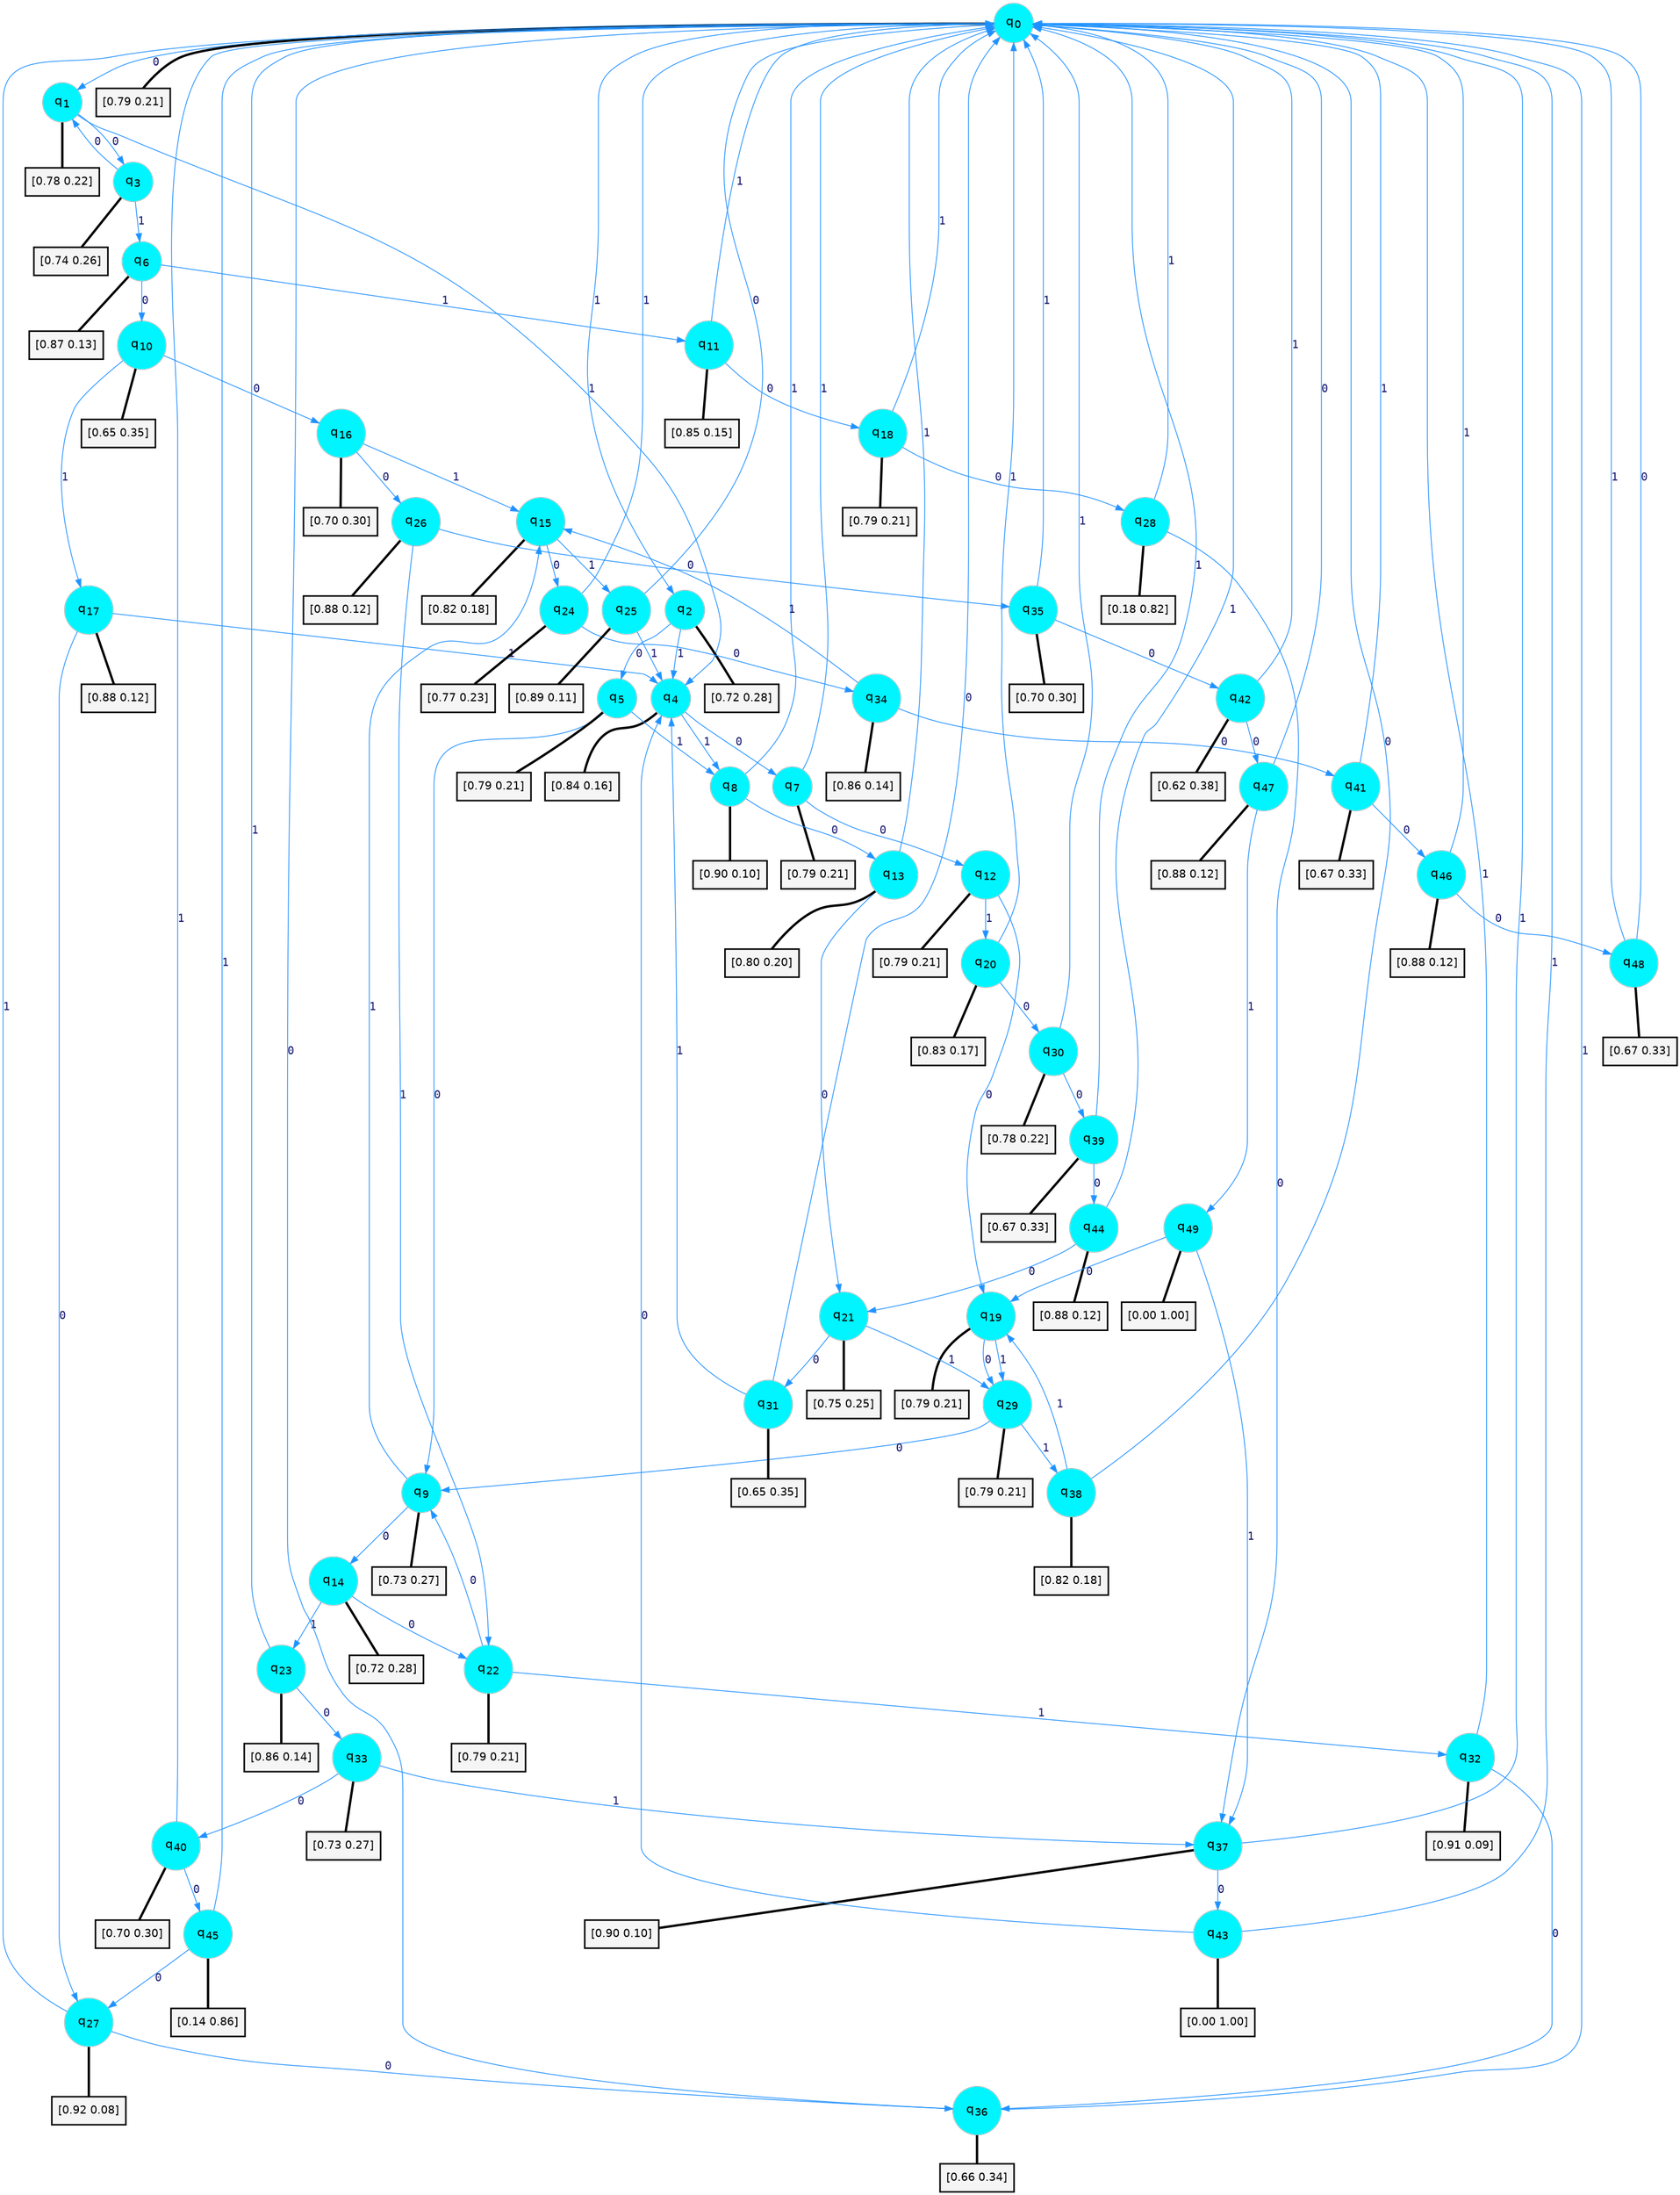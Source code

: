 digraph G {
graph [
bgcolor=transparent, dpi=300, rankdir=TD, size="40,25"];
node [
color=gray, fillcolor=turquoise1, fontcolor=black, fontname=Helvetica, fontsize=16, fontweight=bold, shape=circle, style=filled];
edge [
arrowsize=1, color=dodgerblue1, fontcolor=midnightblue, fontname=courier, fontweight=bold, penwidth=1, style=solid, weight=20];
0[label=<q<SUB>0</SUB>>];
1[label=<q<SUB>1</SUB>>];
2[label=<q<SUB>2</SUB>>];
3[label=<q<SUB>3</SUB>>];
4[label=<q<SUB>4</SUB>>];
5[label=<q<SUB>5</SUB>>];
6[label=<q<SUB>6</SUB>>];
7[label=<q<SUB>7</SUB>>];
8[label=<q<SUB>8</SUB>>];
9[label=<q<SUB>9</SUB>>];
10[label=<q<SUB>10</SUB>>];
11[label=<q<SUB>11</SUB>>];
12[label=<q<SUB>12</SUB>>];
13[label=<q<SUB>13</SUB>>];
14[label=<q<SUB>14</SUB>>];
15[label=<q<SUB>15</SUB>>];
16[label=<q<SUB>16</SUB>>];
17[label=<q<SUB>17</SUB>>];
18[label=<q<SUB>18</SUB>>];
19[label=<q<SUB>19</SUB>>];
20[label=<q<SUB>20</SUB>>];
21[label=<q<SUB>21</SUB>>];
22[label=<q<SUB>22</SUB>>];
23[label=<q<SUB>23</SUB>>];
24[label=<q<SUB>24</SUB>>];
25[label=<q<SUB>25</SUB>>];
26[label=<q<SUB>26</SUB>>];
27[label=<q<SUB>27</SUB>>];
28[label=<q<SUB>28</SUB>>];
29[label=<q<SUB>29</SUB>>];
30[label=<q<SUB>30</SUB>>];
31[label=<q<SUB>31</SUB>>];
32[label=<q<SUB>32</SUB>>];
33[label=<q<SUB>33</SUB>>];
34[label=<q<SUB>34</SUB>>];
35[label=<q<SUB>35</SUB>>];
36[label=<q<SUB>36</SUB>>];
37[label=<q<SUB>37</SUB>>];
38[label=<q<SUB>38</SUB>>];
39[label=<q<SUB>39</SUB>>];
40[label=<q<SUB>40</SUB>>];
41[label=<q<SUB>41</SUB>>];
42[label=<q<SUB>42</SUB>>];
43[label=<q<SUB>43</SUB>>];
44[label=<q<SUB>44</SUB>>];
45[label=<q<SUB>45</SUB>>];
46[label=<q<SUB>46</SUB>>];
47[label=<q<SUB>47</SUB>>];
48[label=<q<SUB>48</SUB>>];
49[label=<q<SUB>49</SUB>>];
50[label="[0.79 0.21]", shape=box,fontcolor=black, fontname=Helvetica, fontsize=14, penwidth=2, fillcolor=whitesmoke,color=black];
51[label="[0.78 0.22]", shape=box,fontcolor=black, fontname=Helvetica, fontsize=14, penwidth=2, fillcolor=whitesmoke,color=black];
52[label="[0.72 0.28]", shape=box,fontcolor=black, fontname=Helvetica, fontsize=14, penwidth=2, fillcolor=whitesmoke,color=black];
53[label="[0.74 0.26]", shape=box,fontcolor=black, fontname=Helvetica, fontsize=14, penwidth=2, fillcolor=whitesmoke,color=black];
54[label="[0.84 0.16]", shape=box,fontcolor=black, fontname=Helvetica, fontsize=14, penwidth=2, fillcolor=whitesmoke,color=black];
55[label="[0.79 0.21]", shape=box,fontcolor=black, fontname=Helvetica, fontsize=14, penwidth=2, fillcolor=whitesmoke,color=black];
56[label="[0.87 0.13]", shape=box,fontcolor=black, fontname=Helvetica, fontsize=14, penwidth=2, fillcolor=whitesmoke,color=black];
57[label="[0.79 0.21]", shape=box,fontcolor=black, fontname=Helvetica, fontsize=14, penwidth=2, fillcolor=whitesmoke,color=black];
58[label="[0.90 0.10]", shape=box,fontcolor=black, fontname=Helvetica, fontsize=14, penwidth=2, fillcolor=whitesmoke,color=black];
59[label="[0.73 0.27]", shape=box,fontcolor=black, fontname=Helvetica, fontsize=14, penwidth=2, fillcolor=whitesmoke,color=black];
60[label="[0.65 0.35]", shape=box,fontcolor=black, fontname=Helvetica, fontsize=14, penwidth=2, fillcolor=whitesmoke,color=black];
61[label="[0.85 0.15]", shape=box,fontcolor=black, fontname=Helvetica, fontsize=14, penwidth=2, fillcolor=whitesmoke,color=black];
62[label="[0.79 0.21]", shape=box,fontcolor=black, fontname=Helvetica, fontsize=14, penwidth=2, fillcolor=whitesmoke,color=black];
63[label="[0.80 0.20]", shape=box,fontcolor=black, fontname=Helvetica, fontsize=14, penwidth=2, fillcolor=whitesmoke,color=black];
64[label="[0.72 0.28]", shape=box,fontcolor=black, fontname=Helvetica, fontsize=14, penwidth=2, fillcolor=whitesmoke,color=black];
65[label="[0.82 0.18]", shape=box,fontcolor=black, fontname=Helvetica, fontsize=14, penwidth=2, fillcolor=whitesmoke,color=black];
66[label="[0.70 0.30]", shape=box,fontcolor=black, fontname=Helvetica, fontsize=14, penwidth=2, fillcolor=whitesmoke,color=black];
67[label="[0.88 0.12]", shape=box,fontcolor=black, fontname=Helvetica, fontsize=14, penwidth=2, fillcolor=whitesmoke,color=black];
68[label="[0.79 0.21]", shape=box,fontcolor=black, fontname=Helvetica, fontsize=14, penwidth=2, fillcolor=whitesmoke,color=black];
69[label="[0.79 0.21]", shape=box,fontcolor=black, fontname=Helvetica, fontsize=14, penwidth=2, fillcolor=whitesmoke,color=black];
70[label="[0.83 0.17]", shape=box,fontcolor=black, fontname=Helvetica, fontsize=14, penwidth=2, fillcolor=whitesmoke,color=black];
71[label="[0.75 0.25]", shape=box,fontcolor=black, fontname=Helvetica, fontsize=14, penwidth=2, fillcolor=whitesmoke,color=black];
72[label="[0.79 0.21]", shape=box,fontcolor=black, fontname=Helvetica, fontsize=14, penwidth=2, fillcolor=whitesmoke,color=black];
73[label="[0.86 0.14]", shape=box,fontcolor=black, fontname=Helvetica, fontsize=14, penwidth=2, fillcolor=whitesmoke,color=black];
74[label="[0.77 0.23]", shape=box,fontcolor=black, fontname=Helvetica, fontsize=14, penwidth=2, fillcolor=whitesmoke,color=black];
75[label="[0.89 0.11]", shape=box,fontcolor=black, fontname=Helvetica, fontsize=14, penwidth=2, fillcolor=whitesmoke,color=black];
76[label="[0.88 0.12]", shape=box,fontcolor=black, fontname=Helvetica, fontsize=14, penwidth=2, fillcolor=whitesmoke,color=black];
77[label="[0.92 0.08]", shape=box,fontcolor=black, fontname=Helvetica, fontsize=14, penwidth=2, fillcolor=whitesmoke,color=black];
78[label="[0.18 0.82]", shape=box,fontcolor=black, fontname=Helvetica, fontsize=14, penwidth=2, fillcolor=whitesmoke,color=black];
79[label="[0.79 0.21]", shape=box,fontcolor=black, fontname=Helvetica, fontsize=14, penwidth=2, fillcolor=whitesmoke,color=black];
80[label="[0.78 0.22]", shape=box,fontcolor=black, fontname=Helvetica, fontsize=14, penwidth=2, fillcolor=whitesmoke,color=black];
81[label="[0.65 0.35]", shape=box,fontcolor=black, fontname=Helvetica, fontsize=14, penwidth=2, fillcolor=whitesmoke,color=black];
82[label="[0.91 0.09]", shape=box,fontcolor=black, fontname=Helvetica, fontsize=14, penwidth=2, fillcolor=whitesmoke,color=black];
83[label="[0.73 0.27]", shape=box,fontcolor=black, fontname=Helvetica, fontsize=14, penwidth=2, fillcolor=whitesmoke,color=black];
84[label="[0.86 0.14]", shape=box,fontcolor=black, fontname=Helvetica, fontsize=14, penwidth=2, fillcolor=whitesmoke,color=black];
85[label="[0.70 0.30]", shape=box,fontcolor=black, fontname=Helvetica, fontsize=14, penwidth=2, fillcolor=whitesmoke,color=black];
86[label="[0.66 0.34]", shape=box,fontcolor=black, fontname=Helvetica, fontsize=14, penwidth=2, fillcolor=whitesmoke,color=black];
87[label="[0.90 0.10]", shape=box,fontcolor=black, fontname=Helvetica, fontsize=14, penwidth=2, fillcolor=whitesmoke,color=black];
88[label="[0.82 0.18]", shape=box,fontcolor=black, fontname=Helvetica, fontsize=14, penwidth=2, fillcolor=whitesmoke,color=black];
89[label="[0.67 0.33]", shape=box,fontcolor=black, fontname=Helvetica, fontsize=14, penwidth=2, fillcolor=whitesmoke,color=black];
90[label="[0.70 0.30]", shape=box,fontcolor=black, fontname=Helvetica, fontsize=14, penwidth=2, fillcolor=whitesmoke,color=black];
91[label="[0.67 0.33]", shape=box,fontcolor=black, fontname=Helvetica, fontsize=14, penwidth=2, fillcolor=whitesmoke,color=black];
92[label="[0.62 0.38]", shape=box,fontcolor=black, fontname=Helvetica, fontsize=14, penwidth=2, fillcolor=whitesmoke,color=black];
93[label="[0.00 1.00]", shape=box,fontcolor=black, fontname=Helvetica, fontsize=14, penwidth=2, fillcolor=whitesmoke,color=black];
94[label="[0.88 0.12]", shape=box,fontcolor=black, fontname=Helvetica, fontsize=14, penwidth=2, fillcolor=whitesmoke,color=black];
95[label="[0.14 0.86]", shape=box,fontcolor=black, fontname=Helvetica, fontsize=14, penwidth=2, fillcolor=whitesmoke,color=black];
96[label="[0.88 0.12]", shape=box,fontcolor=black, fontname=Helvetica, fontsize=14, penwidth=2, fillcolor=whitesmoke,color=black];
97[label="[0.88 0.12]", shape=box,fontcolor=black, fontname=Helvetica, fontsize=14, penwidth=2, fillcolor=whitesmoke,color=black];
98[label="[0.67 0.33]", shape=box,fontcolor=black, fontname=Helvetica, fontsize=14, penwidth=2, fillcolor=whitesmoke,color=black];
99[label="[0.00 1.00]", shape=box,fontcolor=black, fontname=Helvetica, fontsize=14, penwidth=2, fillcolor=whitesmoke,color=black];
0->1 [label=0];
0->2 [label=1];
0->50 [arrowhead=none, penwidth=3,color=black];
1->3 [label=0];
1->4 [label=1];
1->51 [arrowhead=none, penwidth=3,color=black];
2->5 [label=0];
2->4 [label=1];
2->52 [arrowhead=none, penwidth=3,color=black];
3->1 [label=0];
3->6 [label=1];
3->53 [arrowhead=none, penwidth=3,color=black];
4->7 [label=0];
4->8 [label=1];
4->54 [arrowhead=none, penwidth=3,color=black];
5->9 [label=0];
5->8 [label=1];
5->55 [arrowhead=none, penwidth=3,color=black];
6->10 [label=0];
6->11 [label=1];
6->56 [arrowhead=none, penwidth=3,color=black];
7->12 [label=0];
7->0 [label=1];
7->57 [arrowhead=none, penwidth=3,color=black];
8->13 [label=0];
8->0 [label=1];
8->58 [arrowhead=none, penwidth=3,color=black];
9->14 [label=0];
9->15 [label=1];
9->59 [arrowhead=none, penwidth=3,color=black];
10->16 [label=0];
10->17 [label=1];
10->60 [arrowhead=none, penwidth=3,color=black];
11->18 [label=0];
11->0 [label=1];
11->61 [arrowhead=none, penwidth=3,color=black];
12->19 [label=0];
12->20 [label=1];
12->62 [arrowhead=none, penwidth=3,color=black];
13->21 [label=0];
13->0 [label=1];
13->63 [arrowhead=none, penwidth=3,color=black];
14->22 [label=0];
14->23 [label=1];
14->64 [arrowhead=none, penwidth=3,color=black];
15->24 [label=0];
15->25 [label=1];
15->65 [arrowhead=none, penwidth=3,color=black];
16->26 [label=0];
16->15 [label=1];
16->66 [arrowhead=none, penwidth=3,color=black];
17->27 [label=0];
17->4 [label=1];
17->67 [arrowhead=none, penwidth=3,color=black];
18->28 [label=0];
18->0 [label=1];
18->68 [arrowhead=none, penwidth=3,color=black];
19->29 [label=0];
19->29 [label=1];
19->69 [arrowhead=none, penwidth=3,color=black];
20->30 [label=0];
20->0 [label=1];
20->70 [arrowhead=none, penwidth=3,color=black];
21->31 [label=0];
21->29 [label=1];
21->71 [arrowhead=none, penwidth=3,color=black];
22->9 [label=0];
22->32 [label=1];
22->72 [arrowhead=none, penwidth=3,color=black];
23->33 [label=0];
23->0 [label=1];
23->73 [arrowhead=none, penwidth=3,color=black];
24->34 [label=0];
24->0 [label=1];
24->74 [arrowhead=none, penwidth=3,color=black];
25->0 [label=0];
25->4 [label=1];
25->75 [arrowhead=none, penwidth=3,color=black];
26->35 [label=0];
26->22 [label=1];
26->76 [arrowhead=none, penwidth=3,color=black];
27->36 [label=0];
27->0 [label=1];
27->77 [arrowhead=none, penwidth=3,color=black];
28->37 [label=0];
28->0 [label=1];
28->78 [arrowhead=none, penwidth=3,color=black];
29->9 [label=0];
29->38 [label=1];
29->79 [arrowhead=none, penwidth=3,color=black];
30->39 [label=0];
30->0 [label=1];
30->80 [arrowhead=none, penwidth=3,color=black];
31->0 [label=0];
31->4 [label=1];
31->81 [arrowhead=none, penwidth=3,color=black];
32->36 [label=0];
32->0 [label=1];
32->82 [arrowhead=none, penwidth=3,color=black];
33->40 [label=0];
33->37 [label=1];
33->83 [arrowhead=none, penwidth=3,color=black];
34->41 [label=0];
34->15 [label=1];
34->84 [arrowhead=none, penwidth=3,color=black];
35->42 [label=0];
35->0 [label=1];
35->85 [arrowhead=none, penwidth=3,color=black];
36->0 [label=0];
36->0 [label=1];
36->86 [arrowhead=none, penwidth=3,color=black];
37->43 [label=0];
37->0 [label=1];
37->87 [arrowhead=none, penwidth=3,color=black];
38->0 [label=0];
38->19 [label=1];
38->88 [arrowhead=none, penwidth=3,color=black];
39->44 [label=0];
39->0 [label=1];
39->89 [arrowhead=none, penwidth=3,color=black];
40->45 [label=0];
40->0 [label=1];
40->90 [arrowhead=none, penwidth=3,color=black];
41->46 [label=0];
41->0 [label=1];
41->91 [arrowhead=none, penwidth=3,color=black];
42->47 [label=0];
42->0 [label=1];
42->92 [arrowhead=none, penwidth=3,color=black];
43->4 [label=0];
43->0 [label=1];
43->93 [arrowhead=none, penwidth=3,color=black];
44->21 [label=0];
44->0 [label=1];
44->94 [arrowhead=none, penwidth=3,color=black];
45->27 [label=0];
45->0 [label=1];
45->95 [arrowhead=none, penwidth=3,color=black];
46->48 [label=0];
46->0 [label=1];
46->96 [arrowhead=none, penwidth=3,color=black];
47->0 [label=0];
47->49 [label=1];
47->97 [arrowhead=none, penwidth=3,color=black];
48->0 [label=0];
48->0 [label=1];
48->98 [arrowhead=none, penwidth=3,color=black];
49->19 [label=0];
49->37 [label=1];
49->99 [arrowhead=none, penwidth=3,color=black];
}
